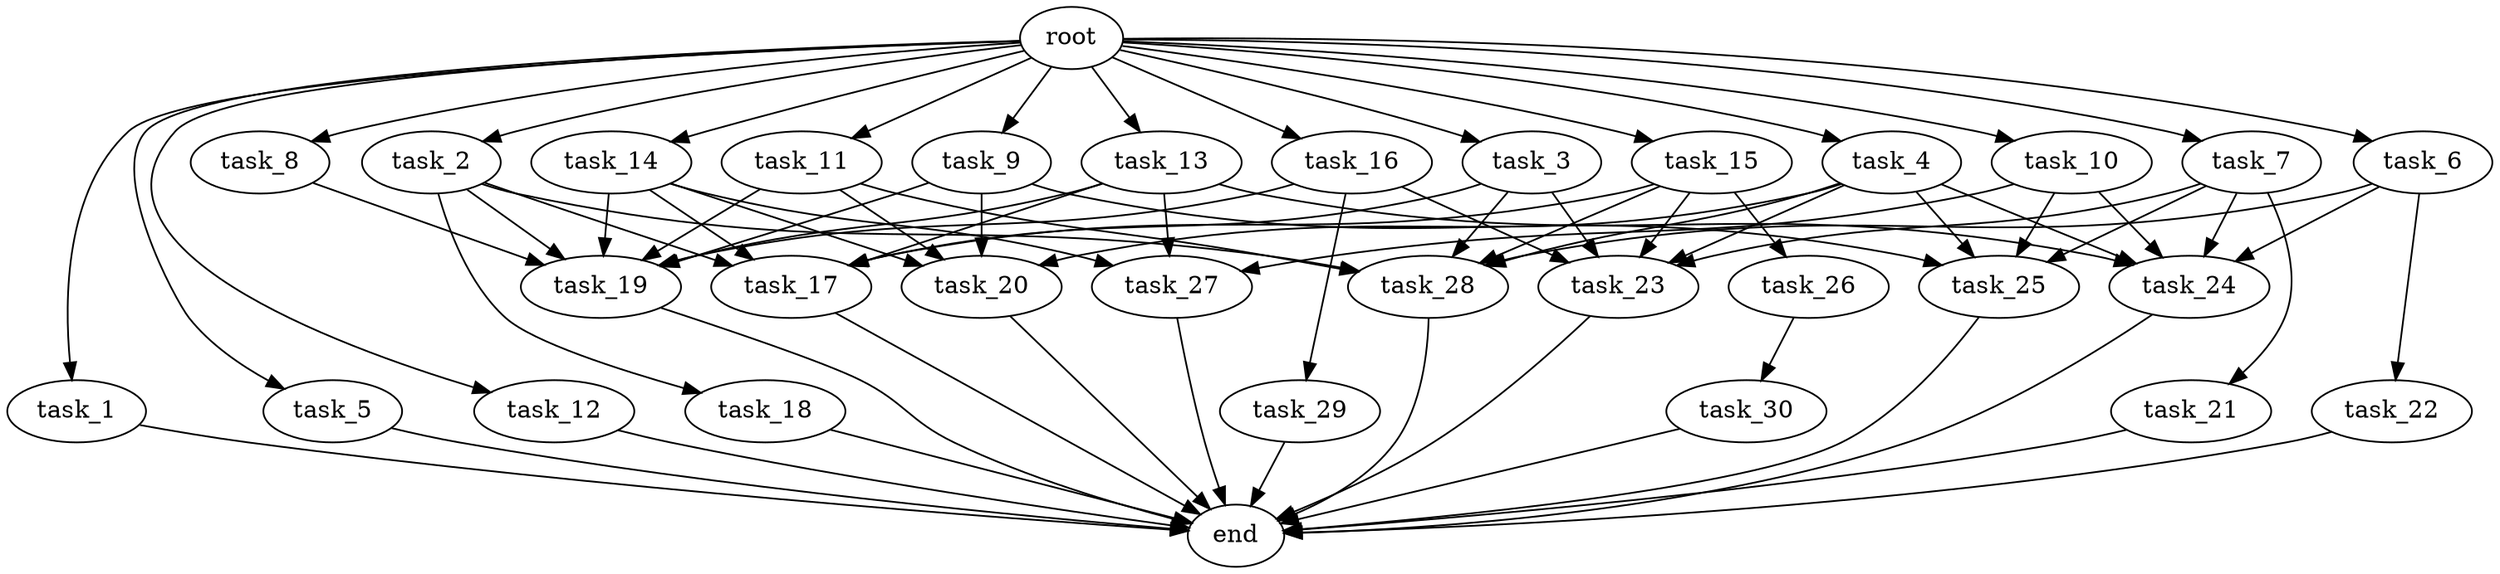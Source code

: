 digraph G {
  root [size="0.000000e+00"];
  task_1 [size="6.946500e+10"];
  task_2 [size="2.744911e+10"];
  task_3 [size="5.271000e+10"];
  task_4 [size="5.246937e+10"];
  task_5 [size="6.958599e+10"];
  task_6 [size="6.120925e+10"];
  task_7 [size="1.093913e+10"];
  task_8 [size="7.297555e+10"];
  task_9 [size="6.290157e+10"];
  task_10 [size="9.871905e+10"];
  task_11 [size="4.837146e+10"];
  task_12 [size="6.886854e+10"];
  task_13 [size="9.338983e+10"];
  task_14 [size="9.862798e+10"];
  task_15 [size="2.872586e+10"];
  task_16 [size="6.088837e+10"];
  task_17 [size="3.165569e+10"];
  task_18 [size="5.254387e+10"];
  task_19 [size="9.950248e+10"];
  task_20 [size="3.539180e+10"];
  task_21 [size="1.298002e+10"];
  task_22 [size="5.626781e+10"];
  task_23 [size="5.197538e+10"];
  task_24 [size="6.318944e+10"];
  task_25 [size="4.925552e+10"];
  task_26 [size="1.799892e+10"];
  task_27 [size="6.094448e+10"];
  task_28 [size="7.086162e+10"];
  task_29 [size="9.792597e+10"];
  task_30 [size="1.680759e+08"];
  end [size="0.000000e+00"];

  root -> task_1 [size="1.000000e-12"];
  root -> task_2 [size="1.000000e-12"];
  root -> task_3 [size="1.000000e-12"];
  root -> task_4 [size="1.000000e-12"];
  root -> task_5 [size="1.000000e-12"];
  root -> task_6 [size="1.000000e-12"];
  root -> task_7 [size="1.000000e-12"];
  root -> task_8 [size="1.000000e-12"];
  root -> task_9 [size="1.000000e-12"];
  root -> task_10 [size="1.000000e-12"];
  root -> task_11 [size="1.000000e-12"];
  root -> task_12 [size="1.000000e-12"];
  root -> task_13 [size="1.000000e-12"];
  root -> task_14 [size="1.000000e-12"];
  root -> task_15 [size="1.000000e-12"];
  root -> task_16 [size="1.000000e-12"];
  task_1 -> end [size="1.000000e-12"];
  task_2 -> task_17 [size="6.331138e+07"];
  task_2 -> task_18 [size="5.254387e+08"];
  task_2 -> task_19 [size="1.421464e+08"];
  task_2 -> task_28 [size="1.181027e+08"];
  task_3 -> task_17 [size="6.331138e+07"];
  task_3 -> task_23 [size="1.039508e+08"];
  task_3 -> task_28 [size="1.181027e+08"];
  task_4 -> task_20 [size="8.847949e+07"];
  task_4 -> task_23 [size="1.039508e+08"];
  task_4 -> task_24 [size="1.263789e+08"];
  task_4 -> task_25 [size="1.231388e+08"];
  task_4 -> task_28 [size="1.181027e+08"];
  task_5 -> end [size="1.000000e-12"];
  task_6 -> task_22 [size="5.626781e+08"];
  task_6 -> task_24 [size="1.263789e+08"];
  task_6 -> task_28 [size="1.181027e+08"];
  task_7 -> task_21 [size="1.298002e+08"];
  task_7 -> task_23 [size="1.039508e+08"];
  task_7 -> task_24 [size="1.263789e+08"];
  task_7 -> task_25 [size="1.231388e+08"];
  task_8 -> task_19 [size="1.421464e+08"];
  task_9 -> task_19 [size="1.421464e+08"];
  task_9 -> task_20 [size="8.847949e+07"];
  task_9 -> task_25 [size="1.231388e+08"];
  task_10 -> task_24 [size="1.263789e+08"];
  task_10 -> task_25 [size="1.231388e+08"];
  task_10 -> task_27 [size="2.031483e+08"];
  task_11 -> task_19 [size="1.421464e+08"];
  task_11 -> task_20 [size="8.847949e+07"];
  task_11 -> task_28 [size="1.181027e+08"];
  task_12 -> end [size="1.000000e-12"];
  task_13 -> task_17 [size="6.331138e+07"];
  task_13 -> task_19 [size="1.421464e+08"];
  task_13 -> task_24 [size="1.263789e+08"];
  task_13 -> task_27 [size="2.031483e+08"];
  task_14 -> task_17 [size="6.331138e+07"];
  task_14 -> task_19 [size="1.421464e+08"];
  task_14 -> task_20 [size="8.847949e+07"];
  task_14 -> task_27 [size="2.031483e+08"];
  task_15 -> task_17 [size="6.331138e+07"];
  task_15 -> task_23 [size="1.039508e+08"];
  task_15 -> task_26 [size="1.799892e+08"];
  task_15 -> task_28 [size="1.181027e+08"];
  task_16 -> task_19 [size="1.421464e+08"];
  task_16 -> task_23 [size="1.039508e+08"];
  task_16 -> task_29 [size="9.792597e+08"];
  task_17 -> end [size="1.000000e-12"];
  task_18 -> end [size="1.000000e-12"];
  task_19 -> end [size="1.000000e-12"];
  task_20 -> end [size="1.000000e-12"];
  task_21 -> end [size="1.000000e-12"];
  task_22 -> end [size="1.000000e-12"];
  task_23 -> end [size="1.000000e-12"];
  task_24 -> end [size="1.000000e-12"];
  task_25 -> end [size="1.000000e-12"];
  task_26 -> task_30 [size="1.680759e+06"];
  task_27 -> end [size="1.000000e-12"];
  task_28 -> end [size="1.000000e-12"];
  task_29 -> end [size="1.000000e-12"];
  task_30 -> end [size="1.000000e-12"];
}
